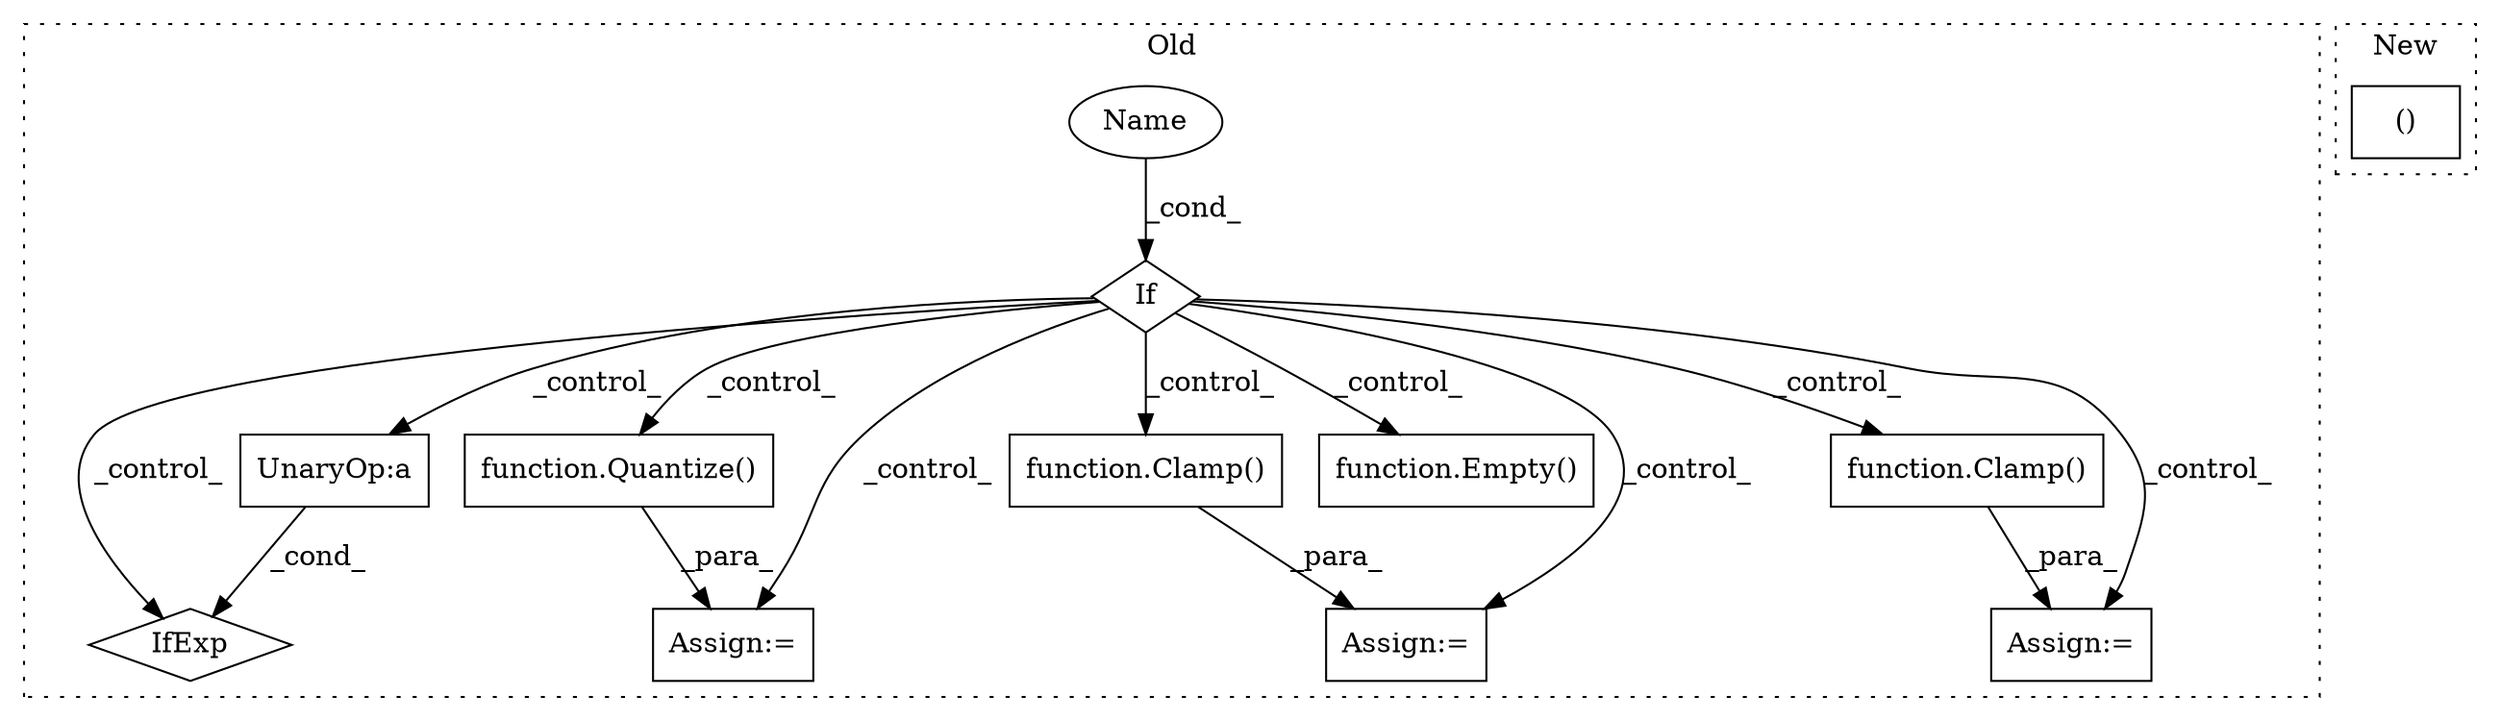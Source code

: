 digraph G {
subgraph cluster0 {
1 [label="function.Quantize()" a="75" s="8304" l="66" shape="box"];
3 [label="If" a="96" s="8259,8274" l="3,14" shape="diamond"];
4 [label="function.Clamp()" a="75" s="8823" l="30" shape="box"];
5 [label="UnaryOp:a" a="61" s="8413" l="8" shape="box"];
6 [label="function.Clamp()" a="75" s="8470" l="52" shape="box"];
7 [label="IfExp" a="51" s="8409,8421" l="4,6" shape="diamond"];
8 [label="function.Empty()" a="75" s="8749" l="7" shape="box"];
9 [label="Name" a="87" s="8262" l="12" shape="ellipse"];
10 [label="Assign:=" a="68" s="8467" l="3" shape="box"];
11 [label="Assign:=" a="68" s="8820" l="3" shape="box"];
12 [label="Assign:=" a="68" s="8301" l="3" shape="box"];
label = "Old";
style="dotted";
}
subgraph cluster1 {
2 [label="()" a="54" s="10044" l="12" shape="box"];
label = "New";
style="dotted";
}
1 -> 12 [label="_para_"];
3 -> 4 [label="_control_"];
3 -> 7 [label="_control_"];
3 -> 12 [label="_control_"];
3 -> 10 [label="_control_"];
3 -> 11 [label="_control_"];
3 -> 1 [label="_control_"];
3 -> 8 [label="_control_"];
3 -> 6 [label="_control_"];
3 -> 5 [label="_control_"];
4 -> 11 [label="_para_"];
5 -> 7 [label="_cond_"];
6 -> 10 [label="_para_"];
9 -> 3 [label="_cond_"];
}